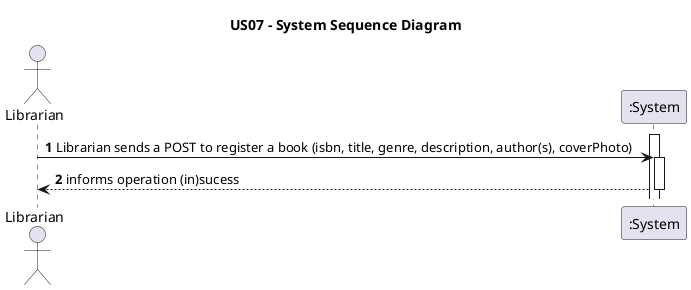 @startuml
'https://plantuml.com/sequence-diagram

title US07 - System Sequence Diagram

autoactivate on
autonumber



actor "Librarian" as Librarian
participant ":System" as System

activate System



Librarian -> System: Librarian sends a POST to register a book (isbn, title, genre, description, author(s), coverPhoto)

System --> Librarian: informs operation (in)sucess


@enduml
